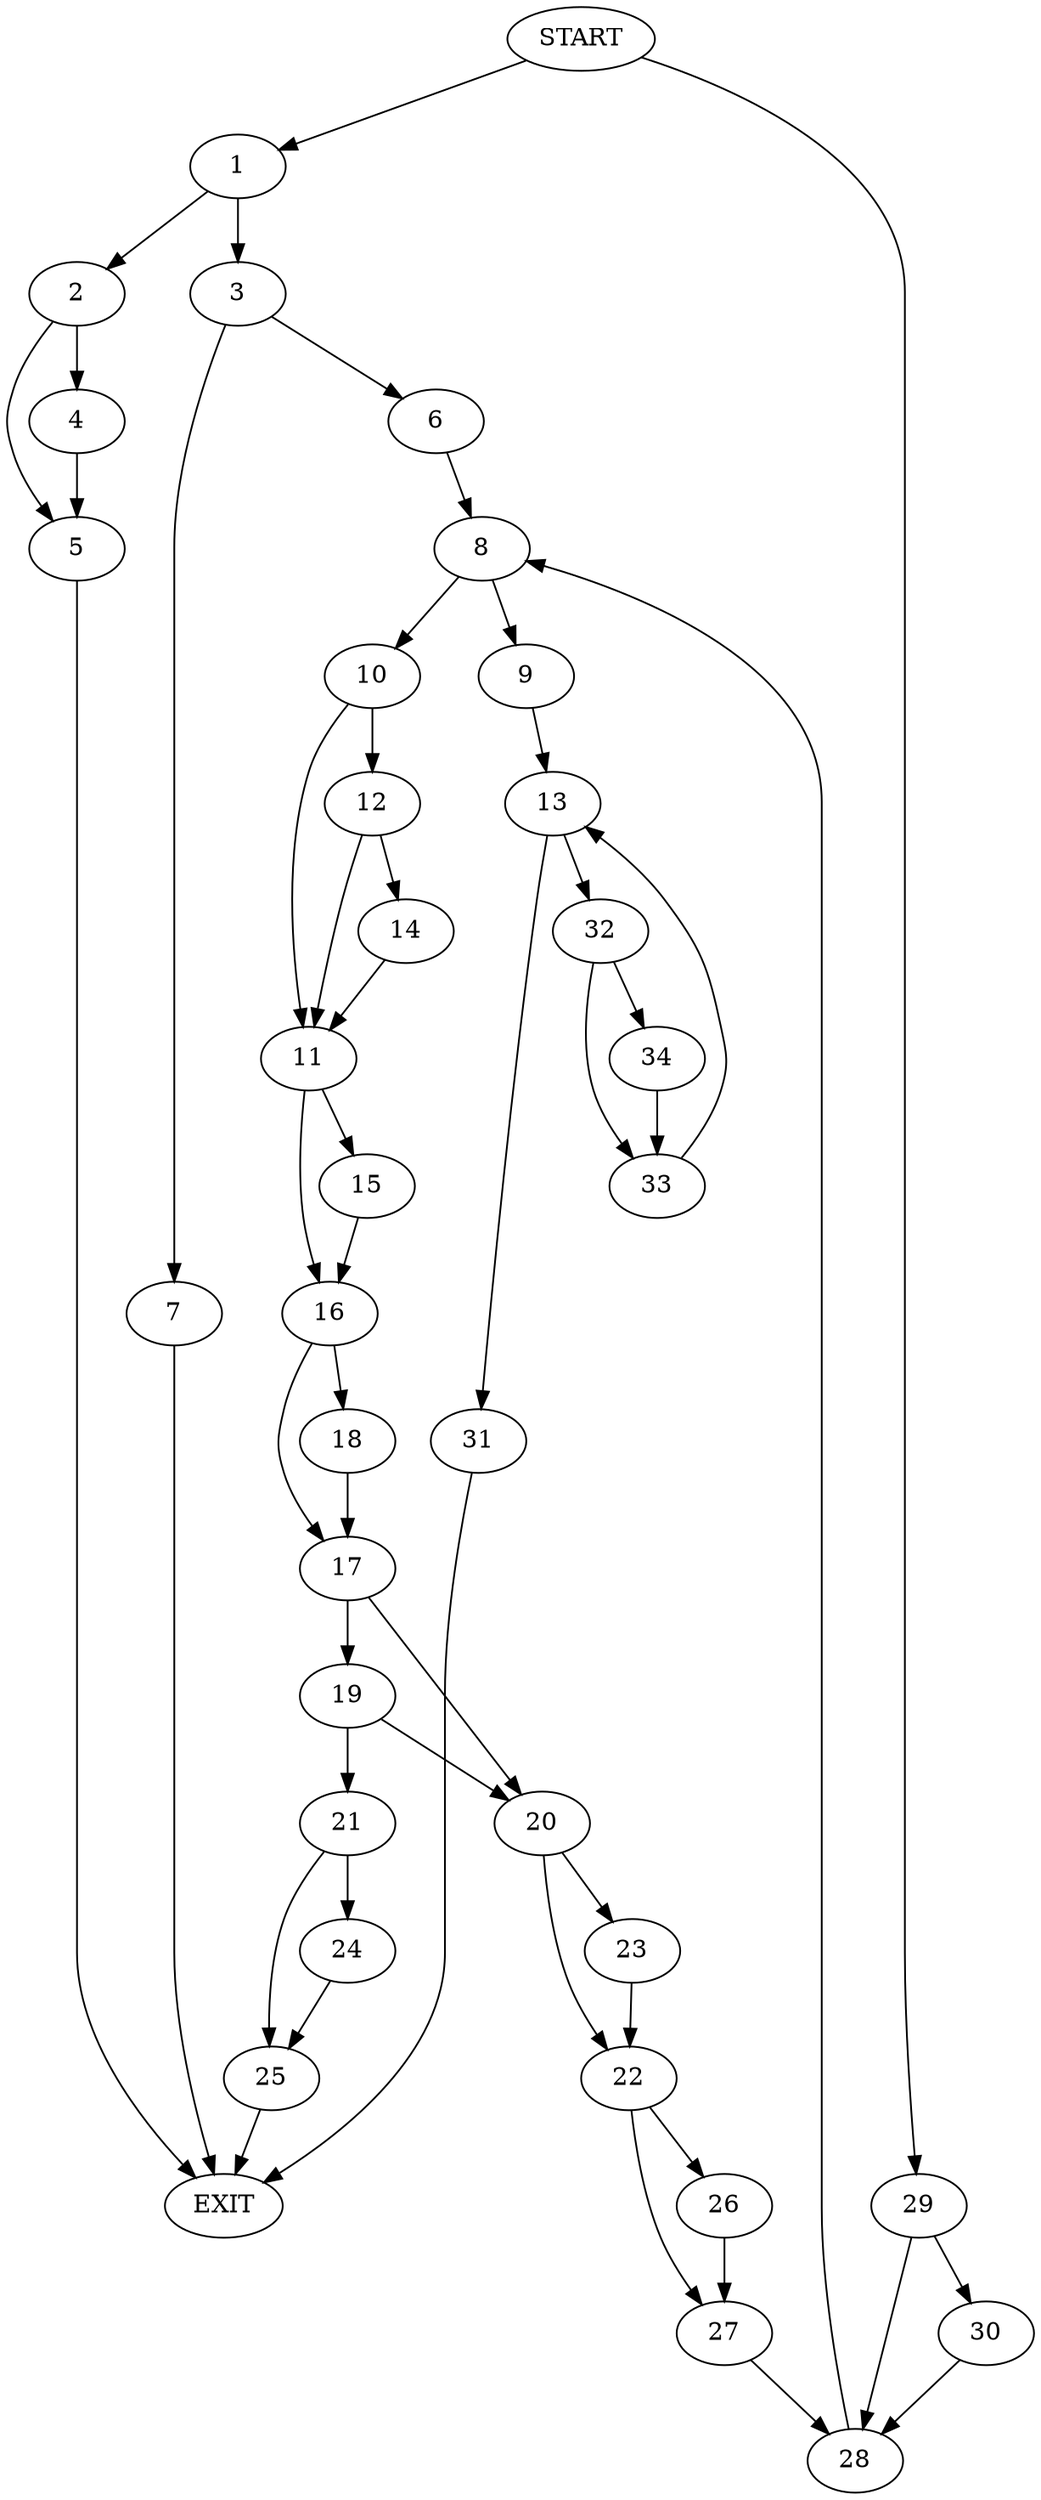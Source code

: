 digraph {
0 [label="START"]
35 [label="EXIT"]
0 -> 1
1 -> 2
1 -> 3
2 -> 4
2 -> 5
3 -> 6
3 -> 7
5 -> 35
4 -> 5
6 -> 8
7 -> 35
8 -> 9
8 -> 10
10 -> 11
10 -> 12
9 -> 13
12 -> 11
12 -> 14
11 -> 15
11 -> 16
14 -> 11
15 -> 16
16 -> 17
16 -> 18
18 -> 17
17 -> 19
17 -> 20
19 -> 21
19 -> 20
20 -> 22
20 -> 23
21 -> 24
21 -> 25
25 -> 35
24 -> 25
22 -> 26
22 -> 27
23 -> 22
27 -> 28
26 -> 27
28 -> 8
0 -> 29
29 -> 30
29 -> 28
30 -> 28
13 -> 31
13 -> 32
31 -> 35
32 -> 33
32 -> 34
34 -> 33
33 -> 13
}

